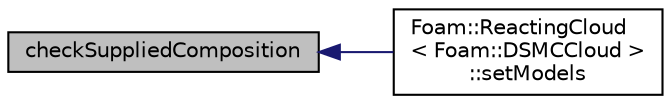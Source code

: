 digraph "checkSuppliedComposition"
{
  bgcolor="transparent";
  edge [fontname="Helvetica",fontsize="10",labelfontname="Helvetica",labelfontsize="10"];
  node [fontname="Helvetica",fontsize="10",shape=record];
  rankdir="LR";
  Node10 [label="checkSuppliedComposition",height=0.2,width=0.4,color="black", fillcolor="grey75", style="filled", fontcolor="black"];
  Node10 -> Node11 [dir="back",color="midnightblue",fontsize="10",style="solid",fontname="Helvetica"];
  Node11 [label="Foam::ReactingCloud\l\< Foam::DSMCCloud \>\l::setModels",height=0.2,width=0.4,color="black",URL="$a24941.html#a159c6d7d2515cf540f644181ed2c2801",tooltip="Set cloud sub-models. "];
}
